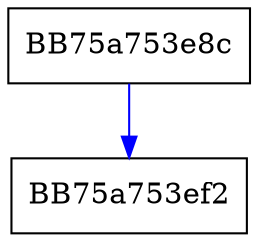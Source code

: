 digraph FpCacheInit {
  node [shape="box"];
  graph [splines=ortho];
  BB75a753e8c -> BB75a753ef2 [color="blue"];
}